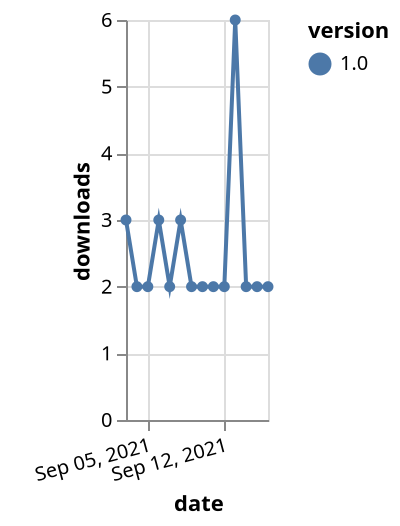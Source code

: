 {"$schema": "https://vega.github.io/schema/vega-lite/v5.json", "description": "A simple bar chart with embedded data.", "data": {"values": [{"date": "2021-09-03", "total": 3606, "delta": 3, "version": "1.0"}, {"date": "2021-09-04", "total": 3608, "delta": 2, "version": "1.0"}, {"date": "2021-09-05", "total": 3610, "delta": 2, "version": "1.0"}, {"date": "2021-09-06", "total": 3613, "delta": 3, "version": "1.0"}, {"date": "2021-09-07", "total": 3615, "delta": 2, "version": "1.0"}, {"date": "2021-09-08", "total": 3618, "delta": 3, "version": "1.0"}, {"date": "2021-09-09", "total": 3620, "delta": 2, "version": "1.0"}, {"date": "2021-09-10", "total": 3622, "delta": 2, "version": "1.0"}, {"date": "2021-09-11", "total": 3624, "delta": 2, "version": "1.0"}, {"date": "2021-09-12", "total": 3626, "delta": 2, "version": "1.0"}, {"date": "2021-09-13", "total": 3632, "delta": 6, "version": "1.0"}, {"date": "2021-09-14", "total": 3634, "delta": 2, "version": "1.0"}, {"date": "2021-09-15", "total": 3636, "delta": 2, "version": "1.0"}, {"date": "2021-09-16", "total": 3638, "delta": 2, "version": "1.0"}]}, "width": "container", "mark": {"type": "line", "point": {"filled": true}}, "encoding": {"x": {"field": "date", "type": "temporal", "timeUnit": "yearmonthdate", "title": "date", "axis": {"labelAngle": -15}}, "y": {"field": "delta", "type": "quantitative", "title": "downloads"}, "color": {"field": "version", "type": "nominal"}, "tooltip": {"field": "delta"}}}